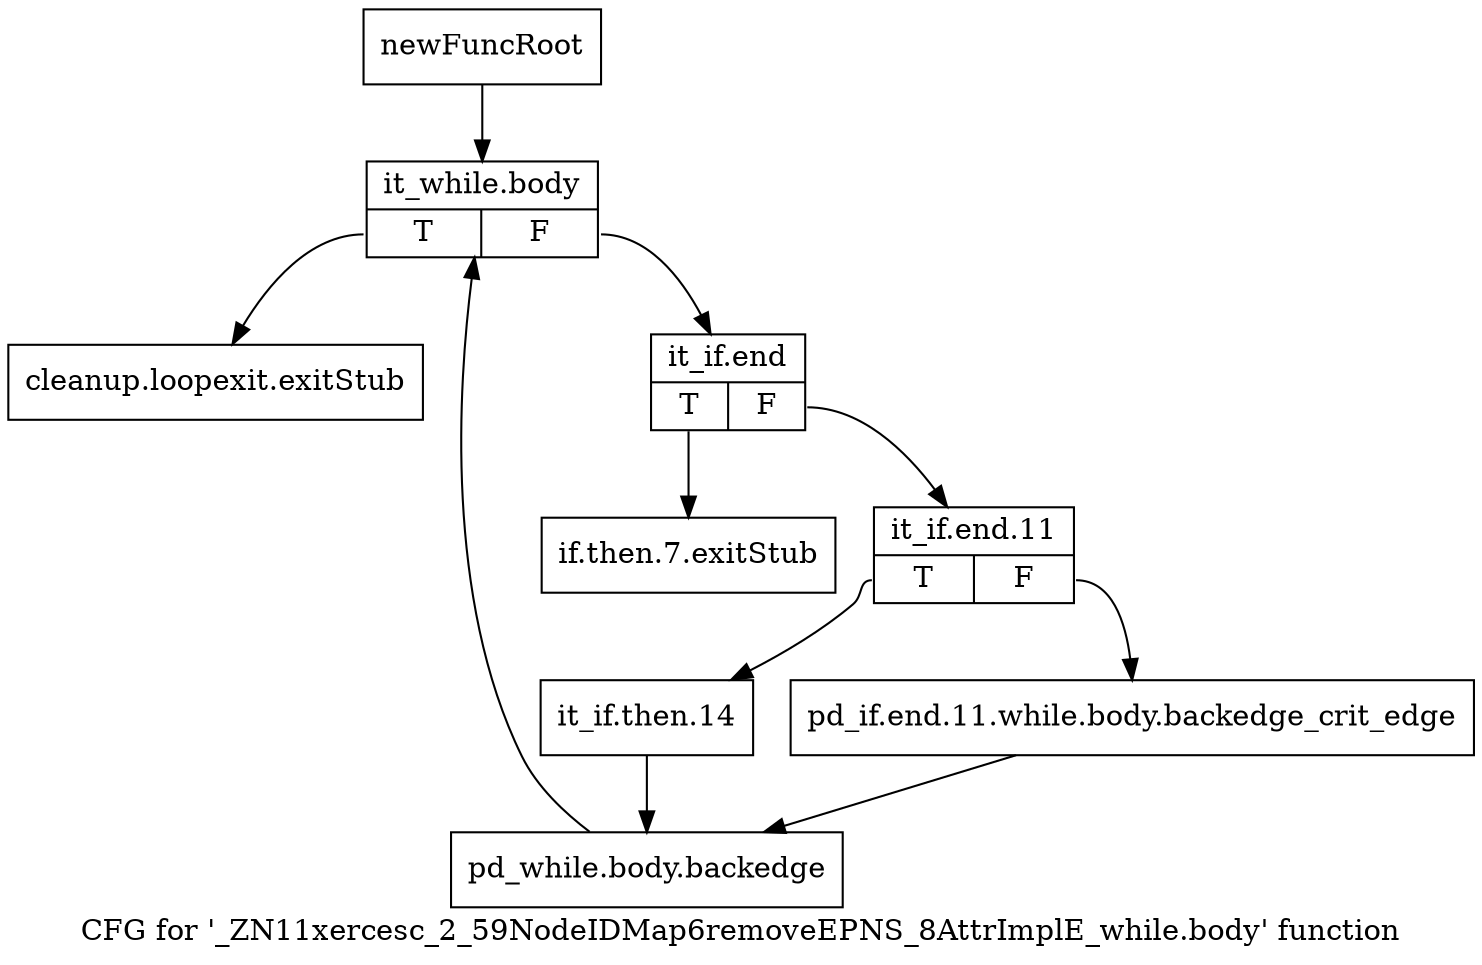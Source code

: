 digraph "CFG for '_ZN11xercesc_2_59NodeIDMap6removeEPNS_8AttrImplE_while.body' function" {
	label="CFG for '_ZN11xercesc_2_59NodeIDMap6removeEPNS_8AttrImplE_while.body' function";

	Node0x98fb540 [shape=record,label="{newFuncRoot}"];
	Node0x98fb540 -> Node0x98fb630;
	Node0x98fb590 [shape=record,label="{cleanup.loopexit.exitStub}"];
	Node0x98fb5e0 [shape=record,label="{if.then.7.exitStub}"];
	Node0x98fb630 [shape=record,label="{it_while.body|{<s0>T|<s1>F}}"];
	Node0x98fb630:s0 -> Node0x98fb590;
	Node0x98fb630:s1 -> Node0x98fb680;
	Node0x98fb680 [shape=record,label="{it_if.end|{<s0>T|<s1>F}}"];
	Node0x98fb680:s0 -> Node0x98fb5e0;
	Node0x98fb680:s1 -> Node0x98fb6d0;
	Node0x98fb6d0 [shape=record,label="{it_if.end.11|{<s0>T|<s1>F}}"];
	Node0x98fb6d0:s0 -> Node0x98fb770;
	Node0x98fb6d0:s1 -> Node0x98fb720;
	Node0x98fb720 [shape=record,label="{pd_if.end.11.while.body.backedge_crit_edge}"];
	Node0x98fb720 -> Node0x98fb7c0;
	Node0x98fb770 [shape=record,label="{it_if.then.14}"];
	Node0x98fb770 -> Node0x98fb7c0;
	Node0x98fb7c0 [shape=record,label="{pd_while.body.backedge}"];
	Node0x98fb7c0 -> Node0x98fb630;
}
